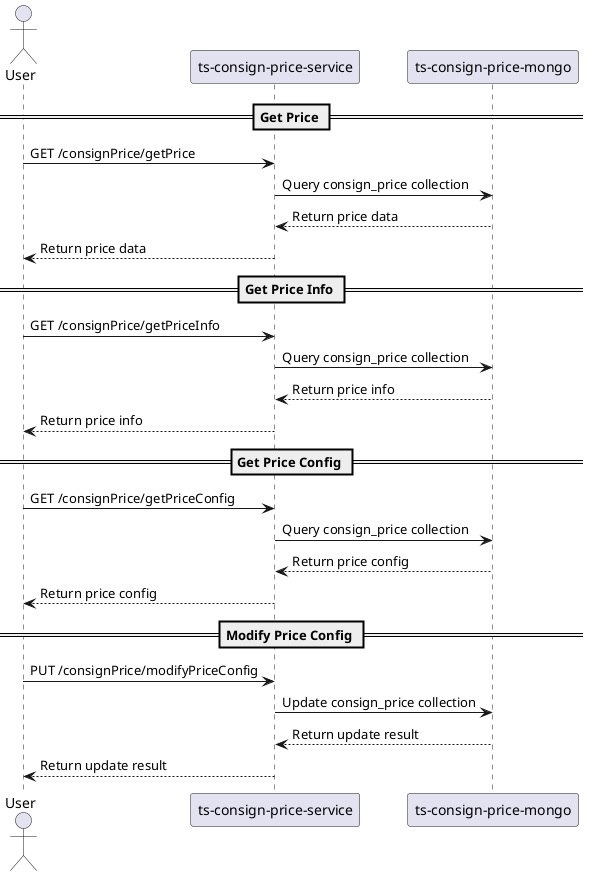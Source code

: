 @startuml
actor User
participant "ts-consign-price-service" as ConsignPriceService
participant "ts-consign-price-mongo" as Mongo

== Get Price ==
User -> ConsignPriceService: GET /consignPrice/getPrice
ConsignPriceService -> Mongo: Query consign_price collection
Mongo --> ConsignPriceService: Return price data
ConsignPriceService --> User: Return price data

== Get Price Info ==
User -> ConsignPriceService: GET /consignPrice/getPriceInfo
ConsignPriceService -> Mongo: Query consign_price collection
Mongo --> ConsignPriceService: Return price info
ConsignPriceService --> User: Return price info

== Get Price Config ==
User -> ConsignPriceService: GET /consignPrice/getPriceConfig
ConsignPriceService -> Mongo: Query consign_price collection
Mongo --> ConsignPriceService: Return price config
ConsignPriceService --> User: Return price config

== Modify Price Config ==
User -> ConsignPriceService: PUT /consignPrice/modifyPriceConfig
ConsignPriceService -> Mongo: Update consign_price collection
Mongo --> ConsignPriceService: Return update result
ConsignPriceService --> User: Return update result
@enduml